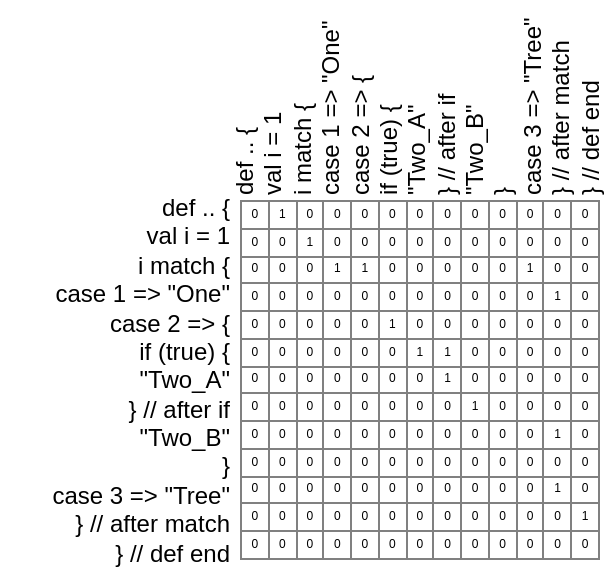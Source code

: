 <mxfile version="11.1.1" type="device"><diagram id="I4nuE-ChNd5Vo18P7Igk" name="Page-1"><mxGraphModel dx="813" dy="459" grid="1" gridSize="10" guides="1" tooltips="1" connect="1" arrows="1" fold="1" page="1" pageScale="1" pageWidth="827" pageHeight="1169" math="0" shadow="0"><root><mxCell id="0"/><mxCell id="1" parent="0"/><mxCell id="EfEfmoJ38xWEZf-8S5bB-1" value="&lt;table border=&quot;1&quot; width=&quot;100%&quot; style=&quot;width: 100% ; height: 100% ; border-collapse: collapse ; font-size: 6px&quot;&gt;&lt;tbody&gt;&lt;tr&gt;&lt;td&gt;&lt;font style=&quot;font-size: 6px&quot;&gt;0&lt;/font&gt;&lt;/td&gt;&lt;td&gt;1&lt;/td&gt;&lt;td&gt;&lt;font style=&quot;font-size: 6px&quot;&gt;0&lt;/font&gt;&lt;/td&gt;&lt;td&gt;&lt;font style=&quot;font-size: 6px&quot;&gt;0&lt;/font&gt;&lt;/td&gt;&lt;td&gt;&lt;font style=&quot;font-size: 6px&quot;&gt;0&lt;/font&gt;&lt;/td&gt;&lt;td&gt;&lt;font style=&quot;font-size: 6px&quot;&gt;0&lt;/font&gt;&lt;/td&gt;&lt;td&gt;&lt;font style=&quot;font-size: 6px&quot;&gt;0&lt;/font&gt;&lt;/td&gt;&lt;td&gt;&lt;font style=&quot;font-size: 6px&quot;&gt;0&lt;/font&gt;&lt;/td&gt;&lt;td&gt;&lt;font style=&quot;font-size: 6px&quot;&gt;0&lt;/font&gt;&lt;/td&gt;&lt;td&gt;&lt;font style=&quot;font-size: 6px&quot;&gt;0&lt;/font&gt;&lt;/td&gt;&lt;td&gt;&lt;font style=&quot;font-size: 6px&quot;&gt;0&lt;/font&gt;&lt;/td&gt;&lt;td&gt;&lt;font style=&quot;font-size: 6px&quot;&gt;0&lt;/font&gt;&lt;/td&gt;&lt;td&gt;&lt;font style=&quot;font-size: 6px&quot;&gt;0&lt;/font&gt;&lt;/td&gt;&lt;/tr&gt;&lt;tr&gt;&lt;td&gt;&lt;font style=&quot;font-size: 6px&quot;&gt;0&lt;/font&gt;&lt;/td&gt;&lt;td&gt;&lt;font style=&quot;font-size: 6px&quot;&gt;0&lt;/font&gt;&lt;/td&gt;&lt;td&gt;1&lt;/td&gt;&lt;td&gt;&lt;font style=&quot;font-size: 6px&quot;&gt;0&lt;/font&gt;&lt;/td&gt;&lt;td&gt;&lt;font style=&quot;font-size: 6px&quot;&gt;0&lt;/font&gt;&lt;/td&gt;&lt;td&gt;&lt;font style=&quot;font-size: 6px&quot;&gt;0&lt;/font&gt;&lt;/td&gt;&lt;td&gt;&lt;font style=&quot;font-size: 6px&quot;&gt;0&lt;/font&gt;&lt;/td&gt;&lt;td&gt;&lt;font style=&quot;font-size: 6px&quot;&gt;0&lt;/font&gt;&lt;/td&gt;&lt;td&gt;&lt;font style=&quot;font-size: 6px&quot;&gt;0&lt;/font&gt;&lt;/td&gt;&lt;td&gt;&lt;font style=&quot;font-size: 6px&quot;&gt;0&lt;/font&gt;&lt;/td&gt;&lt;td&gt;&lt;font style=&quot;font-size: 6px&quot;&gt;0&lt;/font&gt;&lt;/td&gt;&lt;td&gt;&lt;font style=&quot;font-size: 6px&quot;&gt;0&lt;/font&gt;&lt;/td&gt;&lt;td&gt;&lt;font style=&quot;font-size: 6px&quot;&gt;0&lt;/font&gt;&lt;/td&gt;&lt;/tr&gt;&lt;tr&gt;&lt;td&gt;&lt;font style=&quot;font-size: 6px&quot;&gt;0&lt;/font&gt;&lt;/td&gt;&lt;td&gt;&lt;font style=&quot;font-size: 6px&quot;&gt;0&lt;/font&gt;&lt;/td&gt;&lt;td&gt;&lt;font style=&quot;font-size: 6px&quot;&gt;0&lt;/font&gt;&lt;/td&gt;&lt;td&gt;1&lt;/td&gt;&lt;td&gt;1&lt;/td&gt;&lt;td&gt;0&lt;/td&gt;&lt;td&gt;&lt;font style=&quot;font-size: 6px&quot;&gt;0&lt;/font&gt;&lt;/td&gt;&lt;td&gt;&lt;font style=&quot;font-size: 6px&quot;&gt;0&lt;/font&gt;&lt;/td&gt;&lt;td&gt;&lt;font style=&quot;font-size: 6px&quot;&gt;0&lt;/font&gt;&lt;/td&gt;&lt;td&gt;&lt;font style=&quot;font-size: 6px&quot;&gt;0&lt;/font&gt;&lt;/td&gt;&lt;td&gt;1&lt;/td&gt;&lt;td&gt;&lt;font style=&quot;font-size: 6px&quot;&gt;0&lt;/font&gt;&lt;/td&gt;&lt;td&gt;&lt;font style=&quot;font-size: 6px&quot;&gt;0&lt;/font&gt;&lt;/td&gt;&lt;/tr&gt;&lt;tr&gt;&lt;td&gt;&lt;font style=&quot;font-size: 6px&quot;&gt;0&lt;/font&gt;&lt;/td&gt;&lt;td&gt;&lt;font style=&quot;font-size: 6px&quot;&gt;0&lt;/font&gt;&lt;/td&gt;&lt;td&gt;&lt;font style=&quot;font-size: 6px&quot;&gt;0&lt;/font&gt;&lt;/td&gt;&lt;td&gt;&lt;font style=&quot;font-size: 6px&quot;&gt;0&lt;/font&gt;&lt;/td&gt;&lt;td&gt;&lt;font style=&quot;font-size: 6px&quot;&gt;0&lt;/font&gt;&lt;/td&gt;&lt;td&gt;&lt;font style=&quot;font-size: 6px&quot;&gt;0&lt;/font&gt;&lt;/td&gt;&lt;td&gt;&lt;font style=&quot;font-size: 6px&quot;&gt;0&lt;/font&gt;&lt;/td&gt;&lt;td&gt;&lt;font style=&quot;font-size: 6px&quot;&gt;0&lt;/font&gt;&lt;/td&gt;&lt;td&gt;&lt;font style=&quot;font-size: 6px&quot;&gt;0&lt;/font&gt;&lt;/td&gt;&lt;td&gt;&lt;font style=&quot;font-size: 6px&quot;&gt;0&lt;/font&gt;&lt;/td&gt;&lt;td&gt;&lt;font style=&quot;font-size: 6px&quot;&gt;0&lt;/font&gt;&lt;/td&gt;&lt;td&gt;1&lt;/td&gt;&lt;td&gt;&lt;font style=&quot;font-size: 6px&quot;&gt;0&lt;/font&gt;&lt;/td&gt;&lt;/tr&gt;&lt;tr&gt;&lt;td&gt;&lt;font style=&quot;font-size: 6px&quot;&gt;0&lt;/font&gt;&lt;/td&gt;&lt;td&gt;&lt;font style=&quot;font-size: 6px&quot;&gt;0&lt;/font&gt;&lt;/td&gt;&lt;td&gt;&lt;font style=&quot;font-size: 6px&quot;&gt;0&lt;/font&gt;&lt;/td&gt;&lt;td&gt;&lt;font style=&quot;font-size: 6px&quot;&gt;0&lt;/font&gt;&lt;/td&gt;&lt;td&gt;&lt;font style=&quot;font-size: 6px&quot;&gt;0&lt;/font&gt;&lt;/td&gt;&lt;td&gt;1&lt;/td&gt;&lt;td&gt;&lt;font style=&quot;font-size: 6px&quot;&gt;0&lt;/font&gt;&lt;/td&gt;&lt;td&gt;&lt;font style=&quot;font-size: 6px&quot;&gt;0&lt;/font&gt;&lt;/td&gt;&lt;td&gt;&lt;font style=&quot;font-size: 6px&quot;&gt;0&lt;/font&gt;&lt;/td&gt;&lt;td&gt;&lt;font style=&quot;font-size: 6px&quot;&gt;0&lt;/font&gt;&lt;/td&gt;&lt;td&gt;&lt;font style=&quot;font-size: 6px&quot;&gt;0&lt;/font&gt;&lt;/td&gt;&lt;td&gt;&lt;font style=&quot;font-size: 6px&quot;&gt;0&lt;/font&gt;&lt;/td&gt;&lt;td&gt;&lt;font style=&quot;font-size: 6px&quot;&gt;0&lt;/font&gt;&lt;/td&gt;&lt;/tr&gt;&lt;tr&gt;&lt;td&gt;&lt;font style=&quot;font-size: 6px&quot;&gt;0&lt;/font&gt;&lt;/td&gt;&lt;td&gt;&lt;font style=&quot;font-size: 6px&quot;&gt;0&lt;/font&gt;&lt;/td&gt;&lt;td&gt;&lt;font style=&quot;font-size: 6px&quot;&gt;0&lt;/font&gt;&lt;/td&gt;&lt;td&gt;&lt;font style=&quot;font-size: 6px&quot;&gt;0&lt;/font&gt;&lt;/td&gt;&lt;td&gt;&lt;font style=&quot;font-size: 6px&quot;&gt;0&lt;/font&gt;&lt;/td&gt;&lt;td&gt;&lt;font style=&quot;font-size: 6px&quot;&gt;0&lt;/font&gt;&lt;/td&gt;&lt;td&gt;1&lt;/td&gt;&lt;td&gt;1&lt;/td&gt;&lt;td&gt;&lt;font style=&quot;font-size: 6px&quot;&gt;0&lt;/font&gt;&lt;/td&gt;&lt;td&gt;&lt;font style=&quot;font-size: 6px&quot;&gt;0&lt;/font&gt;&lt;/td&gt;&lt;td&gt;&lt;font style=&quot;font-size: 6px&quot;&gt;0&lt;/font&gt;&lt;/td&gt;&lt;td&gt;&lt;font style=&quot;font-size: 6px&quot;&gt;0&lt;/font&gt;&lt;/td&gt;&lt;td&gt;&lt;font style=&quot;font-size: 6px&quot;&gt;0&lt;/font&gt;&lt;/td&gt;&lt;/tr&gt;&lt;tr&gt;&lt;td&gt;&lt;font style=&quot;font-size: 6px&quot;&gt;0&lt;/font&gt;&lt;/td&gt;&lt;td&gt;&lt;font style=&quot;font-size: 6px&quot;&gt;0&lt;/font&gt;&lt;/td&gt;&lt;td&gt;&lt;font style=&quot;font-size: 6px&quot;&gt;0&lt;/font&gt;&lt;/td&gt;&lt;td&gt;&lt;font style=&quot;font-size: 6px&quot;&gt;0&lt;/font&gt;&lt;/td&gt;&lt;td&gt;&lt;font style=&quot;font-size: 6px&quot;&gt;0&lt;/font&gt;&lt;/td&gt;&lt;td&gt;&lt;font style=&quot;font-size: 6px&quot;&gt;0&lt;/font&gt;&lt;/td&gt;&lt;td&gt;&lt;font style=&quot;font-size: 6px&quot;&gt;0&lt;/font&gt;&lt;/td&gt;&lt;td&gt;1&lt;/td&gt;&lt;td&gt;&lt;font style=&quot;font-size: 6px&quot;&gt;0&lt;/font&gt;&lt;/td&gt;&lt;td&gt;&lt;font style=&quot;font-size: 6px&quot;&gt;0&lt;/font&gt;&lt;/td&gt;&lt;td&gt;&lt;font style=&quot;font-size: 6px&quot;&gt;0&lt;/font&gt;&lt;/td&gt;&lt;td&gt;&lt;font style=&quot;font-size: 6px&quot;&gt;0&lt;/font&gt;&lt;/td&gt;&lt;td&gt;&lt;font style=&quot;font-size: 6px&quot;&gt;0&lt;/font&gt;&lt;/td&gt;&lt;/tr&gt;&lt;tr&gt;&lt;td&gt;&lt;font style=&quot;font-size: 6px&quot;&gt;0&lt;/font&gt;&lt;/td&gt;&lt;td&gt;&lt;font style=&quot;font-size: 6px&quot;&gt;0&lt;/font&gt;&lt;/td&gt;&lt;td&gt;&lt;font style=&quot;font-size: 6px&quot;&gt;0&lt;/font&gt;&lt;/td&gt;&lt;td&gt;&lt;font style=&quot;font-size: 6px&quot;&gt;0&lt;/font&gt;&lt;/td&gt;&lt;td&gt;&lt;font style=&quot;font-size: 6px&quot;&gt;0&lt;/font&gt;&lt;/td&gt;&lt;td&gt;&lt;font style=&quot;font-size: 6px&quot;&gt;0&lt;/font&gt;&lt;/td&gt;&lt;td&gt;&lt;font style=&quot;font-size: 6px&quot;&gt;0&lt;/font&gt;&lt;/td&gt;&lt;td&gt;&lt;font style=&quot;font-size: 6px&quot;&gt;0&lt;/font&gt;&lt;/td&gt;&lt;td&gt;1&lt;/td&gt;&lt;td&gt;&lt;font style=&quot;font-size: 6px&quot;&gt;0&lt;/font&gt;&lt;/td&gt;&lt;td&gt;&lt;font style=&quot;font-size: 6px&quot;&gt;0&lt;/font&gt;&lt;/td&gt;&lt;td&gt;&lt;font style=&quot;font-size: 6px&quot;&gt;0&lt;/font&gt;&lt;/td&gt;&lt;td&gt;&lt;font style=&quot;font-size: 6px&quot;&gt;0&lt;/font&gt;&lt;/td&gt;&lt;/tr&gt;&lt;tr&gt;&lt;td&gt;&lt;font style=&quot;font-size: 6px&quot;&gt;0&lt;/font&gt;&lt;/td&gt;&lt;td&gt;&lt;font style=&quot;font-size: 6px&quot;&gt;0&lt;/font&gt;&lt;/td&gt;&lt;td&gt;&lt;font style=&quot;font-size: 6px&quot;&gt;0&lt;/font&gt;&lt;/td&gt;&lt;td&gt;&lt;font style=&quot;font-size: 6px&quot;&gt;0&lt;/font&gt;&lt;/td&gt;&lt;td&gt;&lt;font style=&quot;font-size: 6px&quot;&gt;0&lt;/font&gt;&lt;/td&gt;&lt;td&gt;&lt;font style=&quot;font-size: 6px&quot;&gt;0&lt;/font&gt;&lt;/td&gt;&lt;td&gt;&lt;font style=&quot;font-size: 6px&quot;&gt;0&lt;/font&gt;&lt;/td&gt;&lt;td&gt;&lt;font style=&quot;font-size: 6px&quot;&gt;0&lt;/font&gt;&lt;/td&gt;&lt;td&gt;&lt;font style=&quot;font-size: 6px&quot;&gt;0&lt;/font&gt;&lt;/td&gt;&lt;td&gt;0&lt;/td&gt;&lt;td&gt;&lt;font style=&quot;font-size: 6px&quot;&gt;0&lt;/font&gt;&lt;/td&gt;&lt;td&gt;1&lt;/td&gt;&lt;td&gt;&lt;font style=&quot;font-size: 6px&quot;&gt;0&lt;/font&gt;&lt;/td&gt;&lt;/tr&gt;&lt;tr&gt;&lt;td&gt;&lt;font style=&quot;font-size: 6px&quot;&gt;0&lt;/font&gt;&lt;/td&gt;&lt;td&gt;&lt;font style=&quot;font-size: 6px&quot;&gt;0&lt;/font&gt;&lt;/td&gt;&lt;td&gt;&lt;font style=&quot;font-size: 6px&quot;&gt;0&lt;/font&gt;&lt;/td&gt;&lt;td&gt;&lt;font style=&quot;font-size: 6px&quot;&gt;0&lt;/font&gt;&lt;/td&gt;&lt;td&gt;&lt;font style=&quot;font-size: 6px&quot;&gt;0&lt;/font&gt;&lt;/td&gt;&lt;td&gt;&lt;font style=&quot;font-size: 6px&quot;&gt;0&lt;/font&gt;&lt;/td&gt;&lt;td&gt;&lt;font style=&quot;font-size: 6px&quot;&gt;0&lt;/font&gt;&lt;/td&gt;&lt;td&gt;&lt;font style=&quot;font-size: 6px&quot;&gt;0&lt;/font&gt;&lt;/td&gt;&lt;td&gt;&lt;font style=&quot;font-size: 6px&quot;&gt;0&lt;/font&gt;&lt;/td&gt;&lt;td&gt;&lt;font style=&quot;font-size: 6px&quot;&gt;0&lt;/font&gt;&lt;/td&gt;&lt;td&gt;&lt;font style=&quot;font-size: 6px&quot;&gt;0&lt;/font&gt;&lt;/td&gt;&lt;td&gt;&lt;font style=&quot;font-size: 6px&quot;&gt;0&lt;/font&gt;&lt;/td&gt;&lt;td&gt;&lt;font style=&quot;font-size: 6px&quot;&gt;0&lt;/font&gt;&lt;/td&gt;&lt;/tr&gt;&lt;tr&gt;&lt;td&gt;&lt;font style=&quot;font-size: 6px&quot;&gt;0&lt;/font&gt;&lt;/td&gt;&lt;td&gt;&lt;font style=&quot;font-size: 6px&quot;&gt;0&lt;/font&gt;&lt;/td&gt;&lt;td&gt;&lt;font style=&quot;font-size: 6px&quot;&gt;0&lt;/font&gt;&lt;/td&gt;&lt;td&gt;&lt;font style=&quot;font-size: 6px&quot;&gt;0&lt;/font&gt;&lt;/td&gt;&lt;td&gt;&lt;font style=&quot;font-size: 6px&quot;&gt;0&lt;/font&gt;&lt;/td&gt;&lt;td&gt;&lt;font style=&quot;font-size: 6px&quot;&gt;0&lt;/font&gt;&lt;/td&gt;&lt;td&gt;&lt;font style=&quot;font-size: 6px&quot;&gt;0&lt;/font&gt;&lt;/td&gt;&lt;td&gt;&lt;font style=&quot;font-size: 6px&quot;&gt;0&lt;/font&gt;&lt;/td&gt;&lt;td&gt;&lt;font style=&quot;font-size: 6px&quot;&gt;0&lt;/font&gt;&lt;/td&gt;&lt;td&gt;&lt;font style=&quot;font-size: 6px&quot;&gt;0&lt;/font&gt;&lt;/td&gt;&lt;td&gt;&lt;font style=&quot;font-size: 6px&quot;&gt;0&lt;/font&gt;&lt;/td&gt;&lt;td&gt;1&lt;/td&gt;&lt;td&gt;&lt;font style=&quot;font-size: 6px&quot;&gt;0&lt;/font&gt;&lt;/td&gt;&lt;/tr&gt;&lt;tr&gt;&lt;td&gt;&lt;font style=&quot;font-size: 6px&quot;&gt;0&lt;/font&gt;&lt;/td&gt;&lt;td&gt;&lt;font style=&quot;font-size: 6px&quot;&gt;0&lt;/font&gt;&lt;/td&gt;&lt;td&gt;&lt;font style=&quot;font-size: 6px&quot;&gt;0&lt;/font&gt;&lt;/td&gt;&lt;td&gt;&lt;font style=&quot;font-size: 6px&quot;&gt;0&lt;/font&gt;&lt;/td&gt;&lt;td&gt;&lt;font style=&quot;font-size: 6px&quot;&gt;0&lt;/font&gt;&lt;/td&gt;&lt;td&gt;&lt;font style=&quot;font-size: 6px&quot;&gt;0&lt;/font&gt;&lt;/td&gt;&lt;td&gt;&lt;font style=&quot;font-size: 6px&quot;&gt;0&lt;/font&gt;&lt;/td&gt;&lt;td&gt;&lt;font style=&quot;font-size: 6px&quot;&gt;0&lt;/font&gt;&lt;/td&gt;&lt;td&gt;&lt;font style=&quot;font-size: 6px&quot;&gt;0&lt;/font&gt;&lt;/td&gt;&lt;td&gt;&lt;font style=&quot;font-size: 6px&quot;&gt;0&lt;/font&gt;&lt;/td&gt;&lt;td&gt;&lt;font style=&quot;font-size: 6px&quot;&gt;0&lt;/font&gt;&lt;/td&gt;&lt;td&gt;&lt;font style=&quot;font-size: 6px&quot;&gt;0&lt;/font&gt;&lt;/td&gt;&lt;td&gt;1&lt;/td&gt;&lt;/tr&gt;&lt;tr&gt;&lt;td&gt;&lt;font style=&quot;font-size: 6px&quot;&gt;0&lt;/font&gt;&lt;/td&gt;&lt;td&gt;&lt;font style=&quot;font-size: 6px&quot;&gt;0&lt;/font&gt;&lt;/td&gt;&lt;td&gt;&lt;font style=&quot;font-size: 6px&quot;&gt;0&lt;/font&gt;&lt;/td&gt;&lt;td&gt;&lt;font style=&quot;font-size: 6px&quot;&gt;0&lt;/font&gt;&lt;/td&gt;&lt;td&gt;&lt;font style=&quot;font-size: 6px&quot;&gt;0&lt;/font&gt;&lt;/td&gt;&lt;td&gt;&lt;font style=&quot;font-size: 6px&quot;&gt;0&lt;/font&gt;&lt;/td&gt;&lt;td&gt;&lt;font style=&quot;font-size: 6px&quot;&gt;0&lt;/font&gt;&lt;/td&gt;&lt;td&gt;&lt;font style=&quot;font-size: 6px&quot;&gt;0&lt;/font&gt;&lt;/td&gt;&lt;td&gt;&lt;font style=&quot;font-size: 6px&quot;&gt;0&lt;/font&gt;&lt;/td&gt;&lt;td&gt;&lt;font style=&quot;font-size: 6px&quot;&gt;0&lt;/font&gt;&lt;/td&gt;&lt;td&gt;&lt;font style=&quot;font-size: 6px&quot;&gt;0&lt;/font&gt;&lt;/td&gt;&lt;td&gt;&lt;font style=&quot;font-size: 6px&quot;&gt;0&lt;/font&gt;&lt;/td&gt;&lt;td&gt;&lt;font style=&quot;font-size: 6px&quot;&gt;0&lt;/font&gt;&lt;/td&gt;&lt;/tr&gt;&lt;/tbody&gt;&lt;/table&gt;" style="text;html=1;strokeColor=none;fillColor=none;overflow=fill;align=center;" vertex="1" parent="1"><mxGeometry x="130" y="110" width="180" height="180" as="geometry"/></mxCell><mxCell id="EfEfmoJ38xWEZf-8S5bB-2" value="&lt;div&gt;def .. {&lt;/div&gt;&lt;div&gt;val i = 1&lt;/div&gt;&lt;div&gt;i match {&lt;br&gt;&lt;/div&gt;&lt;div&gt;case 1 =&amp;gt; &quot;One&quot;&lt;/div&gt;&lt;div&gt;case 2 =&amp;gt; {&lt;/div&gt;&lt;div&gt;if (true) {&lt;/div&gt;&lt;div&gt;&quot;Two_A&quot;&lt;/div&gt;&lt;div&gt;} // after if&lt;/div&gt;&lt;div&gt;&quot;Two_B&quot;&lt;/div&gt;&lt;div&gt;}&lt;/div&gt;&lt;div&gt;case 3 =&amp;gt; &quot;Tree&quot;&lt;/div&gt;&lt;div&gt;} // after match&lt;/div&gt;&lt;div&gt;} // def end&lt;/div&gt;" style="text;html=1;strokeColor=none;fillColor=none;align=left;verticalAlign=middle;whiteSpace=wrap;rounded=0;horizontal=0;" vertex="1" parent="1"><mxGeometry x="127" y="10" width="183" height="100" as="geometry"/></mxCell><mxCell id="EfEfmoJ38xWEZf-8S5bB-3" value="&lt;div&gt;def .. {&lt;/div&gt;&lt;div&gt;val i = 1&lt;/div&gt;&lt;div&gt;&lt;span&gt;i match {&lt;/span&gt;&lt;br&gt;&lt;/div&gt;&lt;div&gt;case 1 =&amp;gt; &quot;One&quot;&lt;/div&gt;&lt;div&gt;case 2 =&amp;gt; {&lt;/div&gt;&lt;div&gt;if (true) {&lt;/div&gt;&lt;div&gt;&quot;Two_A&quot;&lt;/div&gt;&lt;div&gt;} // after if&lt;/div&gt;&lt;div&gt;&quot;Two_B&quot;&lt;/div&gt;&lt;div&gt;}&lt;/div&gt;&lt;div&gt;case 3 =&amp;gt; &quot;Tree&quot;&lt;/div&gt;&lt;div&gt;} // after match&lt;/div&gt;&lt;div&gt;} // def end&lt;/div&gt;" style="text;html=1;strokeColor=none;fillColor=none;align=right;verticalAlign=middle;whiteSpace=wrap;rounded=0;horizontal=1;" vertex="1" parent="1"><mxGeometry x="10" y="110" width="117" height="180" as="geometry"/></mxCell></root></mxGraphModel></diagram></mxfile>
